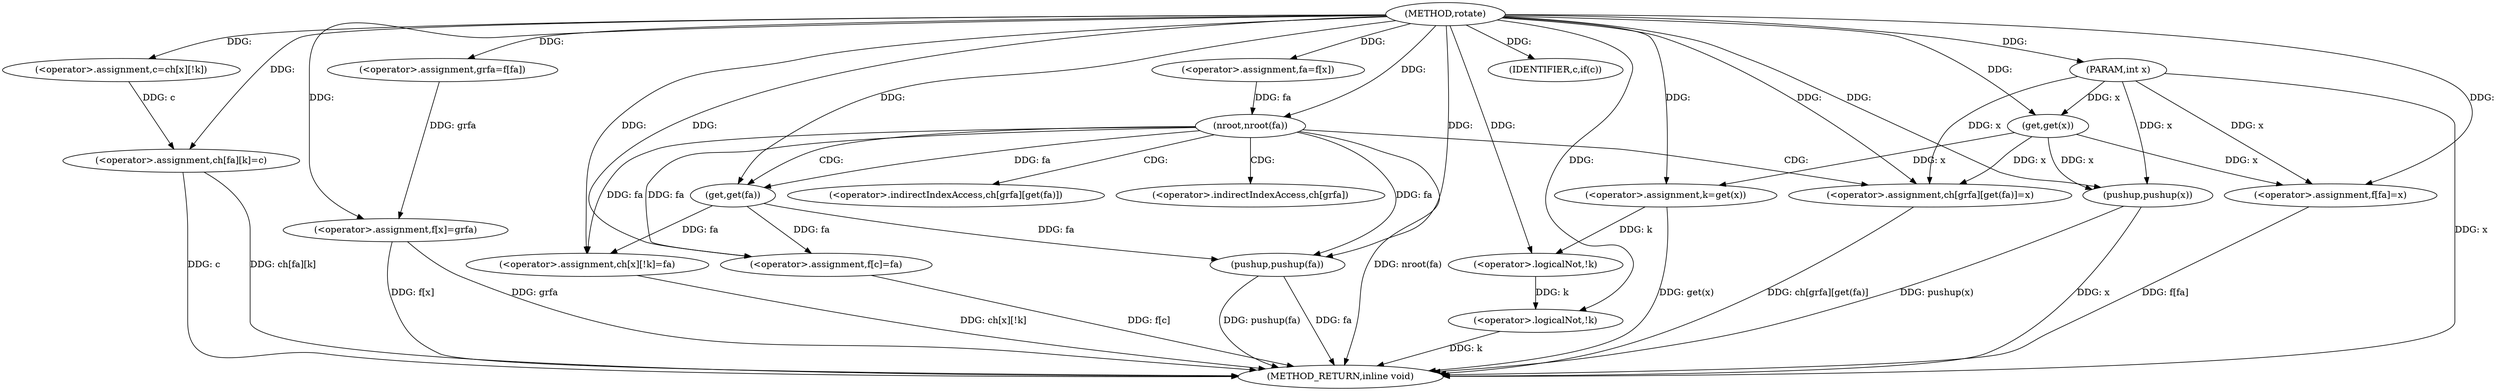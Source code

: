 digraph "rotate" {  
"1000450" [label = "(METHOD,rotate)" ]
"1000527" [label = "(METHOD_RETURN,inline void)" ]
"1000451" [label = "(PARAM,int x)" ]
"1000454" [label = "(<operator>.assignment,fa=f[x])" ]
"1000460" [label = "(<operator>.assignment,grfa=f[fa])" ]
"1000466" [label = "(<operator>.assignment,k=get(x))" ]
"1000471" [label = "(<operator>.assignment,c=ch[x][!k])" ]
"1000490" [label = "(<operator>.assignment,ch[x][!k]=fa)" ]
"1000498" [label = "(<operator>.assignment,ch[fa][k]=c)" ]
"1000512" [label = "(<operator>.assignment,f[fa]=x)" ]
"1000517" [label = "(<operator>.assignment,f[x]=grfa)" ]
"1000480" [label = "(nroot,nroot(fa))" ]
"1000482" [label = "(<operator>.assignment,ch[grfa][get(fa)]=x)" ]
"1000506" [label = "(IDENTIFIER,c,if(c))" ]
"1000507" [label = "(<operator>.assignment,f[c]=fa)" ]
"1000523" [label = "(pushup,pushup(fa))" ]
"1000525" [label = "(pushup,pushup(x))" ]
"1000468" [label = "(get,get(x))" ]
"1000477" [label = "(<operator>.logicalNot,!k)" ]
"1000495" [label = "(<operator>.logicalNot,!k)" ]
"1000487" [label = "(get,get(fa))" ]
"1000483" [label = "(<operator>.indirectIndexAccess,ch[grfa][get(fa)])" ]
"1000484" [label = "(<operator>.indirectIndexAccess,ch[grfa])" ]
  "1000451" -> "1000527"  [ label = "DDG: x"] 
  "1000466" -> "1000527"  [ label = "DDG: get(x)"] 
  "1000480" -> "1000527"  [ label = "DDG: nroot(fa)"] 
  "1000482" -> "1000527"  [ label = "DDG: ch[grfa][get(fa)]"] 
  "1000495" -> "1000527"  [ label = "DDG: k"] 
  "1000490" -> "1000527"  [ label = "DDG: ch[x][!k]"] 
  "1000498" -> "1000527"  [ label = "DDG: ch[fa][k]"] 
  "1000498" -> "1000527"  [ label = "DDG: c"] 
  "1000507" -> "1000527"  [ label = "DDG: f[c]"] 
  "1000512" -> "1000527"  [ label = "DDG: f[fa]"] 
  "1000517" -> "1000527"  [ label = "DDG: f[x]"] 
  "1000517" -> "1000527"  [ label = "DDG: grfa"] 
  "1000523" -> "1000527"  [ label = "DDG: fa"] 
  "1000523" -> "1000527"  [ label = "DDG: pushup(fa)"] 
  "1000525" -> "1000527"  [ label = "DDG: x"] 
  "1000525" -> "1000527"  [ label = "DDG: pushup(x)"] 
  "1000450" -> "1000451"  [ label = "DDG: "] 
  "1000468" -> "1000466"  [ label = "DDG: x"] 
  "1000480" -> "1000490"  [ label = "DDG: fa"] 
  "1000487" -> "1000490"  [ label = "DDG: fa"] 
  "1000450" -> "1000490"  [ label = "DDG: "] 
  "1000471" -> "1000498"  [ label = "DDG: c"] 
  "1000450" -> "1000498"  [ label = "DDG: "] 
  "1000468" -> "1000512"  [ label = "DDG: x"] 
  "1000451" -> "1000512"  [ label = "DDG: x"] 
  "1000450" -> "1000512"  [ label = "DDG: "] 
  "1000460" -> "1000517"  [ label = "DDG: grfa"] 
  "1000450" -> "1000517"  [ label = "DDG: "] 
  "1000450" -> "1000454"  [ label = "DDG: "] 
  "1000450" -> "1000460"  [ label = "DDG: "] 
  "1000450" -> "1000466"  [ label = "DDG: "] 
  "1000450" -> "1000471"  [ label = "DDG: "] 
  "1000468" -> "1000482"  [ label = "DDG: x"] 
  "1000451" -> "1000482"  [ label = "DDG: x"] 
  "1000450" -> "1000482"  [ label = "DDG: "] 
  "1000450" -> "1000506"  [ label = "DDG: "] 
  "1000450" -> "1000507"  [ label = "DDG: "] 
  "1000480" -> "1000507"  [ label = "DDG: fa"] 
  "1000487" -> "1000507"  [ label = "DDG: fa"] 
  "1000451" -> "1000468"  [ label = "DDG: x"] 
  "1000450" -> "1000468"  [ label = "DDG: "] 
  "1000454" -> "1000480"  [ label = "DDG: fa"] 
  "1000450" -> "1000480"  [ label = "DDG: "] 
  "1000450" -> "1000523"  [ label = "DDG: "] 
  "1000480" -> "1000523"  [ label = "DDG: fa"] 
  "1000487" -> "1000523"  [ label = "DDG: fa"] 
  "1000451" -> "1000525"  [ label = "DDG: x"] 
  "1000450" -> "1000525"  [ label = "DDG: "] 
  "1000468" -> "1000525"  [ label = "DDG: x"] 
  "1000466" -> "1000477"  [ label = "DDG: k"] 
  "1000450" -> "1000477"  [ label = "DDG: "] 
  "1000477" -> "1000495"  [ label = "DDG: k"] 
  "1000450" -> "1000495"  [ label = "DDG: "] 
  "1000480" -> "1000487"  [ label = "DDG: fa"] 
  "1000450" -> "1000487"  [ label = "DDG: "] 
  "1000480" -> "1000482"  [ label = "CDG: "] 
  "1000480" -> "1000487"  [ label = "CDG: "] 
  "1000480" -> "1000483"  [ label = "CDG: "] 
  "1000480" -> "1000484"  [ label = "CDG: "] 
}
